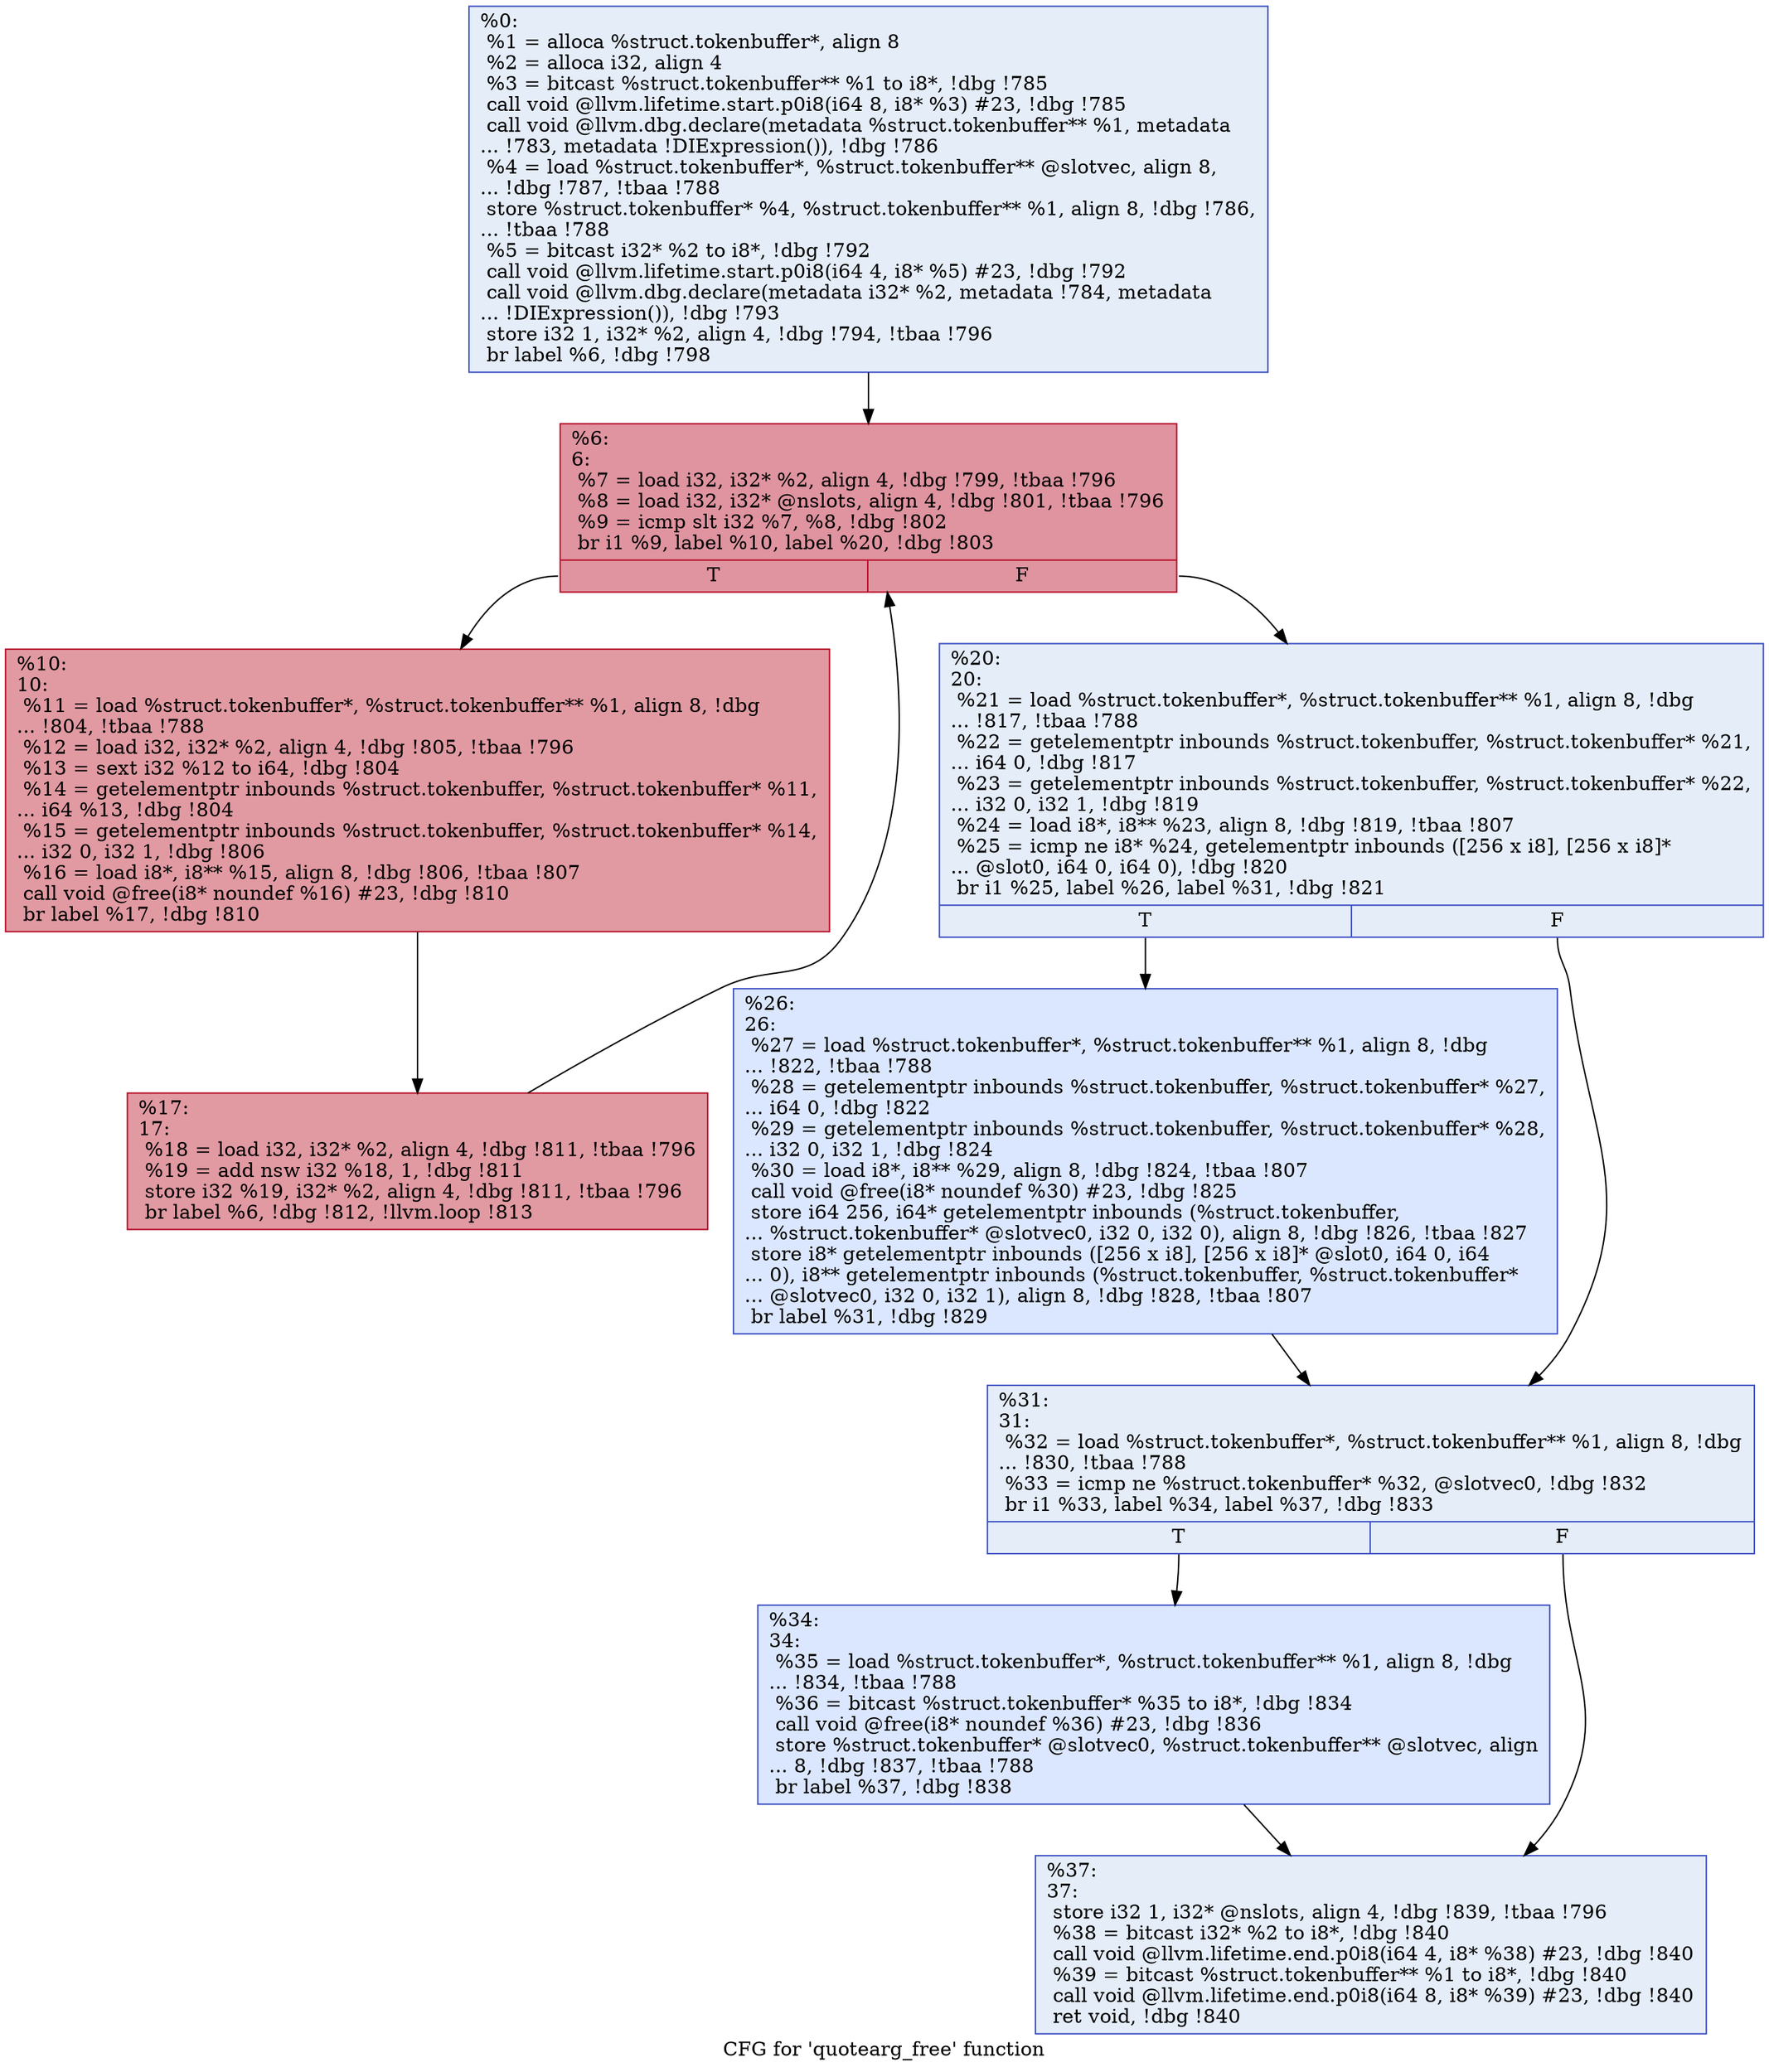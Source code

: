 digraph "CFG for 'quotearg_free' function" {
	label="CFG for 'quotearg_free' function";

	Node0x1eec110 [shape=record,color="#3d50c3ff", style=filled, fillcolor="#c5d6f270",label="{%0:\l  %1 = alloca %struct.tokenbuffer*, align 8\l  %2 = alloca i32, align 4\l  %3 = bitcast %struct.tokenbuffer** %1 to i8*, !dbg !785\l  call void @llvm.lifetime.start.p0i8(i64 8, i8* %3) #23, !dbg !785\l  call void @llvm.dbg.declare(metadata %struct.tokenbuffer** %1, metadata\l... !783, metadata !DIExpression()), !dbg !786\l  %4 = load %struct.tokenbuffer*, %struct.tokenbuffer** @slotvec, align 8,\l... !dbg !787, !tbaa !788\l  store %struct.tokenbuffer* %4, %struct.tokenbuffer** %1, align 8, !dbg !786,\l... !tbaa !788\l  %5 = bitcast i32* %2 to i8*, !dbg !792\l  call void @llvm.lifetime.start.p0i8(i64 4, i8* %5) #23, !dbg !792\l  call void @llvm.dbg.declare(metadata i32* %2, metadata !784, metadata\l... !DIExpression()), !dbg !793\l  store i32 1, i32* %2, align 4, !dbg !794, !tbaa !796\l  br label %6, !dbg !798\l}"];
	Node0x1eec110 -> Node0x1eec160;
	Node0x1eec160 [shape=record,color="#b70d28ff", style=filled, fillcolor="#b70d2870",label="{%6:\l6:                                                \l  %7 = load i32, i32* %2, align 4, !dbg !799, !tbaa !796\l  %8 = load i32, i32* @nslots, align 4, !dbg !801, !tbaa !796\l  %9 = icmp slt i32 %7, %8, !dbg !802\l  br i1 %9, label %10, label %20, !dbg !803\l|{<s0>T|<s1>F}}"];
	Node0x1eec160:s0 -> Node0x1eec1b0;
	Node0x1eec160:s1 -> Node0x1eec250;
	Node0x1eec1b0 [shape=record,color="#b70d28ff", style=filled, fillcolor="#bb1b2c70",label="{%10:\l10:                                               \l  %11 = load %struct.tokenbuffer*, %struct.tokenbuffer** %1, align 8, !dbg\l... !804, !tbaa !788\l  %12 = load i32, i32* %2, align 4, !dbg !805, !tbaa !796\l  %13 = sext i32 %12 to i64, !dbg !804\l  %14 = getelementptr inbounds %struct.tokenbuffer, %struct.tokenbuffer* %11,\l... i64 %13, !dbg !804\l  %15 = getelementptr inbounds %struct.tokenbuffer, %struct.tokenbuffer* %14,\l... i32 0, i32 1, !dbg !806\l  %16 = load i8*, i8** %15, align 8, !dbg !806, !tbaa !807\l  call void @free(i8* noundef %16) #23, !dbg !810\l  br label %17, !dbg !810\l}"];
	Node0x1eec1b0 -> Node0x1eec200;
	Node0x1eec200 [shape=record,color="#b70d28ff", style=filled, fillcolor="#bb1b2c70",label="{%17:\l17:                                               \l  %18 = load i32, i32* %2, align 4, !dbg !811, !tbaa !796\l  %19 = add nsw i32 %18, 1, !dbg !811\l  store i32 %19, i32* %2, align 4, !dbg !811, !tbaa !796\l  br label %6, !dbg !812, !llvm.loop !813\l}"];
	Node0x1eec200 -> Node0x1eec160;
	Node0x1eec250 [shape=record,color="#3d50c3ff", style=filled, fillcolor="#c5d6f270",label="{%20:\l20:                                               \l  %21 = load %struct.tokenbuffer*, %struct.tokenbuffer** %1, align 8, !dbg\l... !817, !tbaa !788\l  %22 = getelementptr inbounds %struct.tokenbuffer, %struct.tokenbuffer* %21,\l... i64 0, !dbg !817\l  %23 = getelementptr inbounds %struct.tokenbuffer, %struct.tokenbuffer* %22,\l... i32 0, i32 1, !dbg !819\l  %24 = load i8*, i8** %23, align 8, !dbg !819, !tbaa !807\l  %25 = icmp ne i8* %24, getelementptr inbounds ([256 x i8], [256 x i8]*\l... @slot0, i64 0, i64 0), !dbg !820\l  br i1 %25, label %26, label %31, !dbg !821\l|{<s0>T|<s1>F}}"];
	Node0x1eec250:s0 -> Node0x1eec2a0;
	Node0x1eec250:s1 -> Node0x1eec2f0;
	Node0x1eec2a0 [shape=record,color="#3d50c3ff", style=filled, fillcolor="#aec9fc70",label="{%26:\l26:                                               \l  %27 = load %struct.tokenbuffer*, %struct.tokenbuffer** %1, align 8, !dbg\l... !822, !tbaa !788\l  %28 = getelementptr inbounds %struct.tokenbuffer, %struct.tokenbuffer* %27,\l... i64 0, !dbg !822\l  %29 = getelementptr inbounds %struct.tokenbuffer, %struct.tokenbuffer* %28,\l... i32 0, i32 1, !dbg !824\l  %30 = load i8*, i8** %29, align 8, !dbg !824, !tbaa !807\l  call void @free(i8* noundef %30) #23, !dbg !825\l  store i64 256, i64* getelementptr inbounds (%struct.tokenbuffer,\l... %struct.tokenbuffer* @slotvec0, i32 0, i32 0), align 8, !dbg !826, !tbaa !827\l  store i8* getelementptr inbounds ([256 x i8], [256 x i8]* @slot0, i64 0, i64\l... 0), i8** getelementptr inbounds (%struct.tokenbuffer, %struct.tokenbuffer*\l... @slotvec0, i32 0, i32 1), align 8, !dbg !828, !tbaa !807\l  br label %31, !dbg !829\l}"];
	Node0x1eec2a0 -> Node0x1eec2f0;
	Node0x1eec2f0 [shape=record,color="#3d50c3ff", style=filled, fillcolor="#c5d6f270",label="{%31:\l31:                                               \l  %32 = load %struct.tokenbuffer*, %struct.tokenbuffer** %1, align 8, !dbg\l... !830, !tbaa !788\l  %33 = icmp ne %struct.tokenbuffer* %32, @slotvec0, !dbg !832\l  br i1 %33, label %34, label %37, !dbg !833\l|{<s0>T|<s1>F}}"];
	Node0x1eec2f0:s0 -> Node0x1eec340;
	Node0x1eec2f0:s1 -> Node0x1eec390;
	Node0x1eec340 [shape=record,color="#3d50c3ff", style=filled, fillcolor="#aec9fc70",label="{%34:\l34:                                               \l  %35 = load %struct.tokenbuffer*, %struct.tokenbuffer** %1, align 8, !dbg\l... !834, !tbaa !788\l  %36 = bitcast %struct.tokenbuffer* %35 to i8*, !dbg !834\l  call void @free(i8* noundef %36) #23, !dbg !836\l  store %struct.tokenbuffer* @slotvec0, %struct.tokenbuffer** @slotvec, align\l... 8, !dbg !837, !tbaa !788\l  br label %37, !dbg !838\l}"];
	Node0x1eec340 -> Node0x1eec390;
	Node0x1eec390 [shape=record,color="#3d50c3ff", style=filled, fillcolor="#c5d6f270",label="{%37:\l37:                                               \l  store i32 1, i32* @nslots, align 4, !dbg !839, !tbaa !796\l  %38 = bitcast i32* %2 to i8*, !dbg !840\l  call void @llvm.lifetime.end.p0i8(i64 4, i8* %38) #23, !dbg !840\l  %39 = bitcast %struct.tokenbuffer** %1 to i8*, !dbg !840\l  call void @llvm.lifetime.end.p0i8(i64 8, i8* %39) #23, !dbg !840\l  ret void, !dbg !840\l}"];
}
